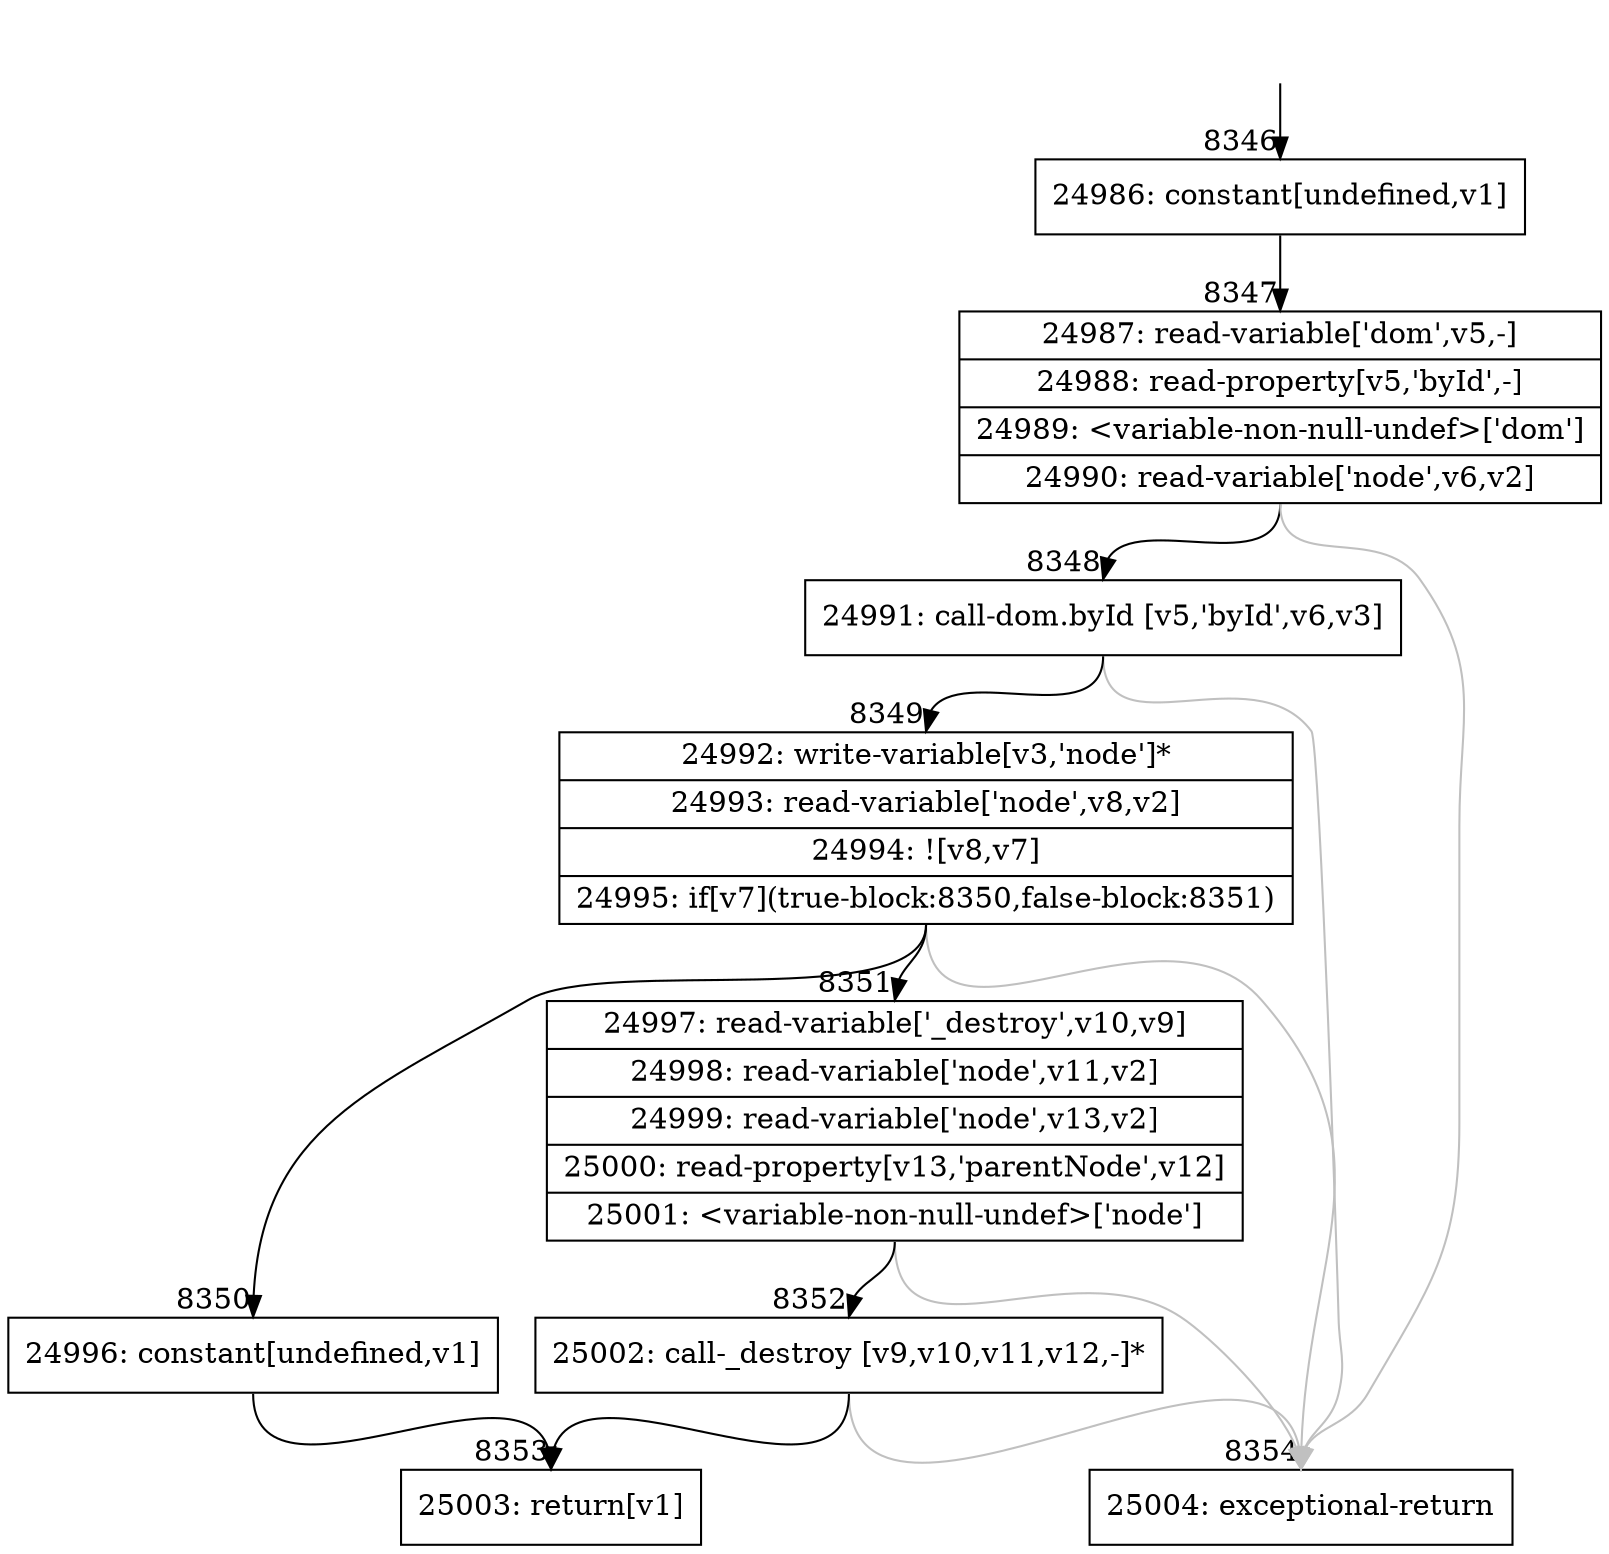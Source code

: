 digraph {
rankdir="TD"
BB_entry561[shape=none,label=""];
BB_entry561 -> BB8346 [tailport=s, headport=n, headlabel="    8346"]
BB8346 [shape=record label="{24986: constant[undefined,v1]}" ] 
BB8346 -> BB8347 [tailport=s, headport=n, headlabel="      8347"]
BB8347 [shape=record label="{24987: read-variable['dom',v5,-]|24988: read-property[v5,'byId',-]|24989: \<variable-non-null-undef\>['dom']|24990: read-variable['node',v6,v2]}" ] 
BB8347 -> BB8348 [tailport=s, headport=n, headlabel="      8348"]
BB8347 -> BB8354 [tailport=s, headport=n, color=gray, headlabel="      8354"]
BB8348 [shape=record label="{24991: call-dom.byId [v5,'byId',v6,v3]}" ] 
BB8348 -> BB8349 [tailport=s, headport=n, headlabel="      8349"]
BB8348 -> BB8354 [tailport=s, headport=n, color=gray]
BB8349 [shape=record label="{24992: write-variable[v3,'node']*|24993: read-variable['node',v8,v2]|24994: ![v8,v7]|24995: if[v7](true-block:8350,false-block:8351)}" ] 
BB8349 -> BB8350 [tailport=s, headport=n, headlabel="      8350"]
BB8349 -> BB8351 [tailport=s, headport=n, headlabel="      8351"]
BB8349 -> BB8354 [tailport=s, headport=n, color=gray]
BB8350 [shape=record label="{24996: constant[undefined,v1]}" ] 
BB8350 -> BB8353 [tailport=s, headport=n, headlabel="      8353"]
BB8351 [shape=record label="{24997: read-variable['_destroy',v10,v9]|24998: read-variable['node',v11,v2]|24999: read-variable['node',v13,v2]|25000: read-property[v13,'parentNode',v12]|25001: \<variable-non-null-undef\>['node']}" ] 
BB8351 -> BB8352 [tailport=s, headport=n, headlabel="      8352"]
BB8351 -> BB8354 [tailport=s, headport=n, color=gray]
BB8352 [shape=record label="{25002: call-_destroy [v9,v10,v11,v12,-]*}" ] 
BB8352 -> BB8353 [tailport=s, headport=n]
BB8352 -> BB8354 [tailport=s, headport=n, color=gray]
BB8353 [shape=record label="{25003: return[v1]}" ] 
BB8354 [shape=record label="{25004: exceptional-return}" ] 
//#$~ 11812
}
